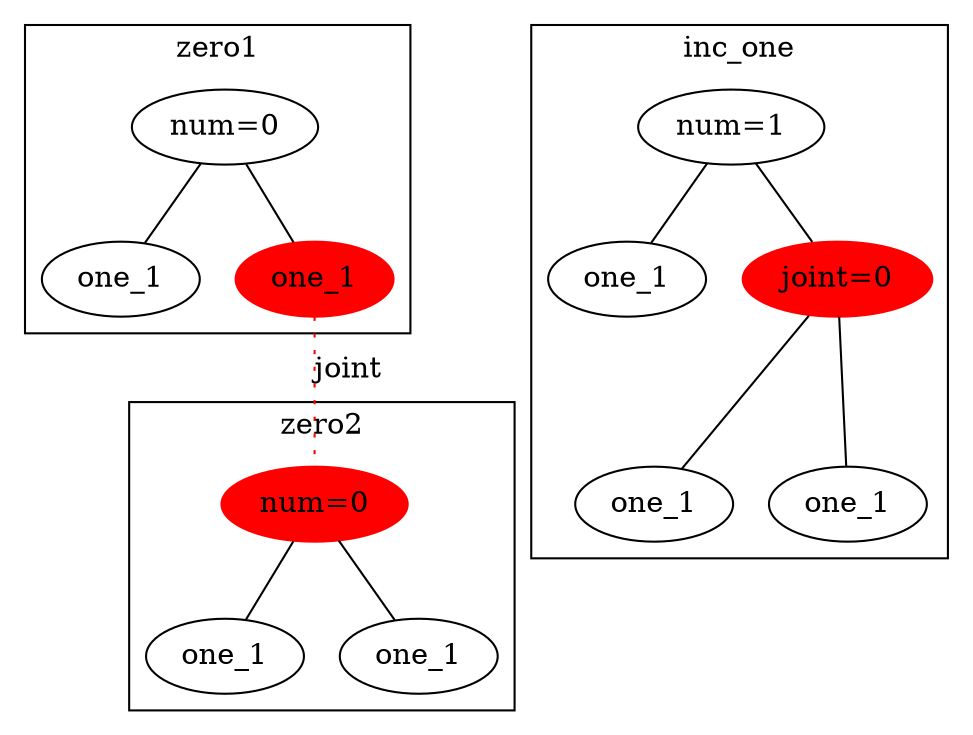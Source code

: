 graph inc_one_base{

	splines=line;
	
	subgraph cluster_zero1 {
		label = "zero1"
		zero1_a [label="num=0"];
		zero1_b [label="one_1"];
		zero1_c [label="one_1",style=filled,color=red];

		zero1_a -- zero1_b;
		zero1_a -- zero1_c;
	}

	subgraph cluster_zero2 {
		label = "zero2"
		zero2_a [label="num=0",style=filled,color=red];
		zero2_b [label="one_1"];
		zero2_c [label="one_1"];

		zero2_a -- zero2_b;
		zero2_a -- zero2_c;
	}

	subgraph cluster_inc_one {
		label = "inc_one"
		inc_one_a [label="num=1"];
		inc_one_b [label="one_1"];
		inc_one_c [label="joint=0",style=filled,color=red];
		inc_one_d [label="one_1"];
		inc_one_e [label="one_1"];
		
		inc_one_a -- inc_one_b;
		inc_one_a -- inc_one_c;
			inc_one_c -- inc_one_d;
			inc_one_c -- inc_one_e;
	}
	
	zero1_c -- zero2_a [label="joint",style="dotted",color="red"];
	
}